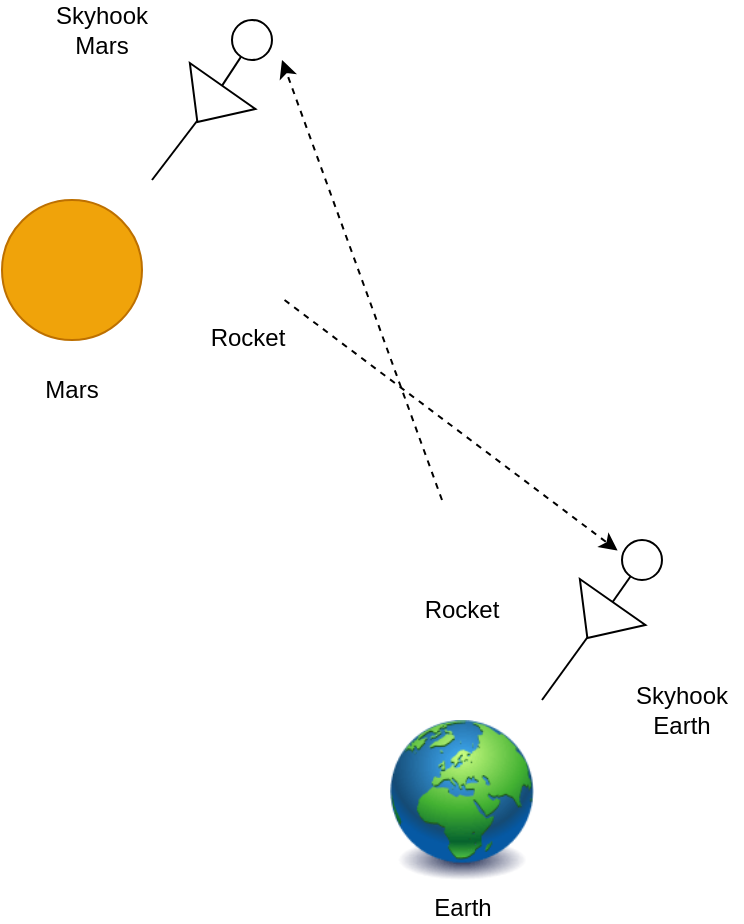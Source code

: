 <mxfile version="20.7.4" type="device"><diagram id="7mviucKv5-xpWPkRopnY" name="Seite-1"><mxGraphModel dx="688" dy="643" grid="1" gridSize="10" guides="1" tooltips="1" connect="1" arrows="1" fold="1" page="1" pageScale="1" pageWidth="827" pageHeight="1169" math="0" shadow="0"><root><mxCell id="0"/><mxCell id="1" parent="0"/><mxCell id="ga9nMGmghkVQrxK1XJDG-1" value="Earth" style="image;html=1;image=img/lib/clip_art/general/Earth_globe_128x128.png" vertex="1" parent="1"><mxGeometry x="300" y="650" width="80" height="80" as="geometry"/></mxCell><mxCell id="ga9nMGmghkVQrxK1XJDG-2" value="" style="ellipse;whiteSpace=wrap;html=1;aspect=fixed;fillColor=#f0a30a;strokeColor=#BD7000;fontColor=#000000;" vertex="1" parent="1"><mxGeometry x="110" y="390" width="70" height="70" as="geometry"/></mxCell><mxCell id="ga9nMGmghkVQrxK1XJDG-3" value="Mars" style="text;html=1;strokeColor=none;fillColor=none;align=center;verticalAlign=middle;whiteSpace=wrap;rounded=0;" vertex="1" parent="1"><mxGeometry x="115" y="470" width="60" height="30" as="geometry"/></mxCell><mxCell id="ga9nMGmghkVQrxK1XJDG-4" value="" style="endArrow=none;html=1;rounded=0;startArrow=none;" edge="1" parent="1" source="ga9nMGmghkVQrxK1XJDG-6"><mxGeometry width="50" height="50" relative="1" as="geometry"><mxPoint x="380" y="640" as="sourcePoint"/><mxPoint x="430" y="570" as="targetPoint"/></mxGeometry></mxCell><mxCell id="ga9nMGmghkVQrxK1XJDG-6" value="" style="triangle;whiteSpace=wrap;html=1;rotation=125;" vertex="1" parent="1"><mxGeometry x="398" y="580" width="22" height="40" as="geometry"/></mxCell><mxCell id="ga9nMGmghkVQrxK1XJDG-7" value="" style="endArrow=none;html=1;rounded=0;" edge="1" parent="1" target="ga9nMGmghkVQrxK1XJDG-6"><mxGeometry width="50" height="50" relative="1" as="geometry"><mxPoint x="380" y="640" as="sourcePoint"/><mxPoint x="430" y="570" as="targetPoint"/></mxGeometry></mxCell><mxCell id="ga9nMGmghkVQrxK1XJDG-8" value="" style="ellipse;whiteSpace=wrap;html=1;aspect=fixed;" vertex="1" parent="1"><mxGeometry x="420" y="560" width="20" height="20" as="geometry"/></mxCell><mxCell id="ga9nMGmghkVQrxK1XJDG-5" value="" style="shape=image;html=1;verticalAlign=top;verticalLabelPosition=bottom;labelBackgroundColor=#ffffff;imageAspect=0;aspect=fixed;image=https://cdn2.iconfinder.com/data/icons/kids/128x128/apps/hook.png;rotation=-180;" vertex="1" parent="1"><mxGeometry x="370" y="622" width="28" height="28" as="geometry"/></mxCell><mxCell id="ga9nMGmghkVQrxK1XJDG-14" value="" style="endArrow=none;html=1;rounded=0;startArrow=none;" edge="1" parent="1" source="ga9nMGmghkVQrxK1XJDG-15"><mxGeometry width="50" height="50" relative="1" as="geometry"><mxPoint x="185" y="380" as="sourcePoint"/><mxPoint x="235" y="310" as="targetPoint"/></mxGeometry></mxCell><mxCell id="ga9nMGmghkVQrxK1XJDG-15" value="" style="triangle;whiteSpace=wrap;html=1;rotation=125;" vertex="1" parent="1"><mxGeometry x="203" y="322" width="22" height="40" as="geometry"/></mxCell><mxCell id="ga9nMGmghkVQrxK1XJDG-16" value="" style="endArrow=none;html=1;rounded=0;" edge="1" parent="1" target="ga9nMGmghkVQrxK1XJDG-15"><mxGeometry width="50" height="50" relative="1" as="geometry"><mxPoint x="185" y="380" as="sourcePoint"/><mxPoint x="235" y="310" as="targetPoint"/></mxGeometry></mxCell><mxCell id="ga9nMGmghkVQrxK1XJDG-17" value="" style="ellipse;whiteSpace=wrap;html=1;aspect=fixed;" vertex="1" parent="1"><mxGeometry x="225" y="300" width="20" height="20" as="geometry"/></mxCell><mxCell id="ga9nMGmghkVQrxK1XJDG-18" value="" style="shape=image;html=1;verticalAlign=top;verticalLabelPosition=bottom;labelBackgroundColor=#ffffff;imageAspect=0;aspect=fixed;image=https://cdn2.iconfinder.com/data/icons/kids/128x128/apps/hook.png;rotation=-180;" vertex="1" parent="1"><mxGeometry x="175" y="362" width="28" height="28" as="geometry"/></mxCell><mxCell id="ga9nMGmghkVQrxK1XJDG-19" value="" style="shape=image;html=1;verticalAlign=top;verticalLabelPosition=bottom;labelBackgroundColor=#ffffff;imageAspect=0;aspect=fixed;image=https://cdn1.iconfinder.com/data/icons/ionicons-sharp-vol-2/512/rocket-sharp-128.png;rotation=-68;" vertex="1" parent="1"><mxGeometry x="321" y="542" width="38" height="38" as="geometry"/></mxCell><mxCell id="ga9nMGmghkVQrxK1XJDG-21" value="" style="shape=image;html=1;verticalAlign=top;verticalLabelPosition=bottom;labelBackgroundColor=#ffffff;imageAspect=0;aspect=fixed;image=https://cdn3.iconfinder.com/data/icons/arrows-set-12/512/rotateleft-128.png;strokeWidth=1;opacity=30;" vertex="1" parent="1"><mxGeometry x="370" y="570" width="68" height="68" as="geometry"/></mxCell><mxCell id="ga9nMGmghkVQrxK1XJDG-22" value="" style="shape=image;html=1;verticalAlign=top;verticalLabelPosition=bottom;labelBackgroundColor=#ffffff;imageAspect=0;aspect=fixed;image=https://cdn3.iconfinder.com/data/icons/arrows-set-12/512/rotateleft-128.png;strokeWidth=1;opacity=30;" vertex="1" parent="1"><mxGeometry x="180" y="308" width="68" height="68" as="geometry"/></mxCell><mxCell id="ga9nMGmghkVQrxK1XJDG-23" value="" style="shape=image;html=1;verticalAlign=top;verticalLabelPosition=bottom;labelBackgroundColor=#ffffff;imageAspect=0;aspect=fixed;image=https://cdn1.iconfinder.com/data/icons/ionicons-sharp-vol-2/512/rocket-sharp-128.png;rotation=79;" vertex="1" parent="1"><mxGeometry x="210" y="406" width="38" height="38" as="geometry"/></mxCell><mxCell id="ga9nMGmghkVQrxK1XJDG-24" value="" style="endArrow=classic;html=1;rounded=0;dashed=1;" edge="1" parent="1"><mxGeometry width="50" height="50" relative="1" as="geometry"><mxPoint x="330" y="540" as="sourcePoint"/><mxPoint x="250" y="320" as="targetPoint"/><Array as="points"/></mxGeometry></mxCell><mxCell id="ga9nMGmghkVQrxK1XJDG-25" value="" style="endArrow=classic;html=1;rounded=0;dashed=1;exitX=1;exitY=0;exitDx=0;exitDy=0;entryX=0.703;entryY=-0.069;entryDx=0;entryDy=0;entryPerimeter=0;" edge="1" parent="1" source="ga9nMGmghkVQrxK1XJDG-23" target="ga9nMGmghkVQrxK1XJDG-21"><mxGeometry width="50" height="50" relative="1" as="geometry"><mxPoint x="340" y="550" as="sourcePoint"/><mxPoint x="260" y="330" as="targetPoint"/><Array as="points"/></mxGeometry></mxCell><mxCell id="ga9nMGmghkVQrxK1XJDG-26" value="&lt;span style=&quot;background-color: rgb(255, 255, 255);&quot;&gt;Rocket&lt;/span&gt;" style="text;html=1;strokeColor=none;fillColor=none;align=center;verticalAlign=middle;whiteSpace=wrap;rounded=0;strokeWidth=1;opacity=30;" vertex="1" parent="1"><mxGeometry x="310" y="580" width="60" height="30" as="geometry"/></mxCell><mxCell id="ga9nMGmghkVQrxK1XJDG-27" value="&lt;span style=&quot;background-color: rgb(255, 255, 255);&quot;&gt;Rocket&lt;/span&gt;" style="text;html=1;strokeColor=none;fillColor=none;align=center;verticalAlign=middle;whiteSpace=wrap;rounded=0;strokeWidth=1;opacity=30;" vertex="1" parent="1"><mxGeometry x="203" y="444" width="60" height="30" as="geometry"/></mxCell><mxCell id="ga9nMGmghkVQrxK1XJDG-28" value="Skyhook Earth" style="text;html=1;strokeColor=none;fillColor=none;align=center;verticalAlign=middle;whiteSpace=wrap;rounded=0;strokeWidth=1;opacity=30;" vertex="1" parent="1"><mxGeometry x="420" y="630" width="60" height="30" as="geometry"/></mxCell><mxCell id="ga9nMGmghkVQrxK1XJDG-29" value="Skyhook Mars" style="text;html=1;strokeColor=none;fillColor=none;align=center;verticalAlign=middle;whiteSpace=wrap;rounded=0;strokeWidth=1;opacity=30;" vertex="1" parent="1"><mxGeometry x="130" y="290" width="60" height="30" as="geometry"/></mxCell></root></mxGraphModel></diagram></mxfile>